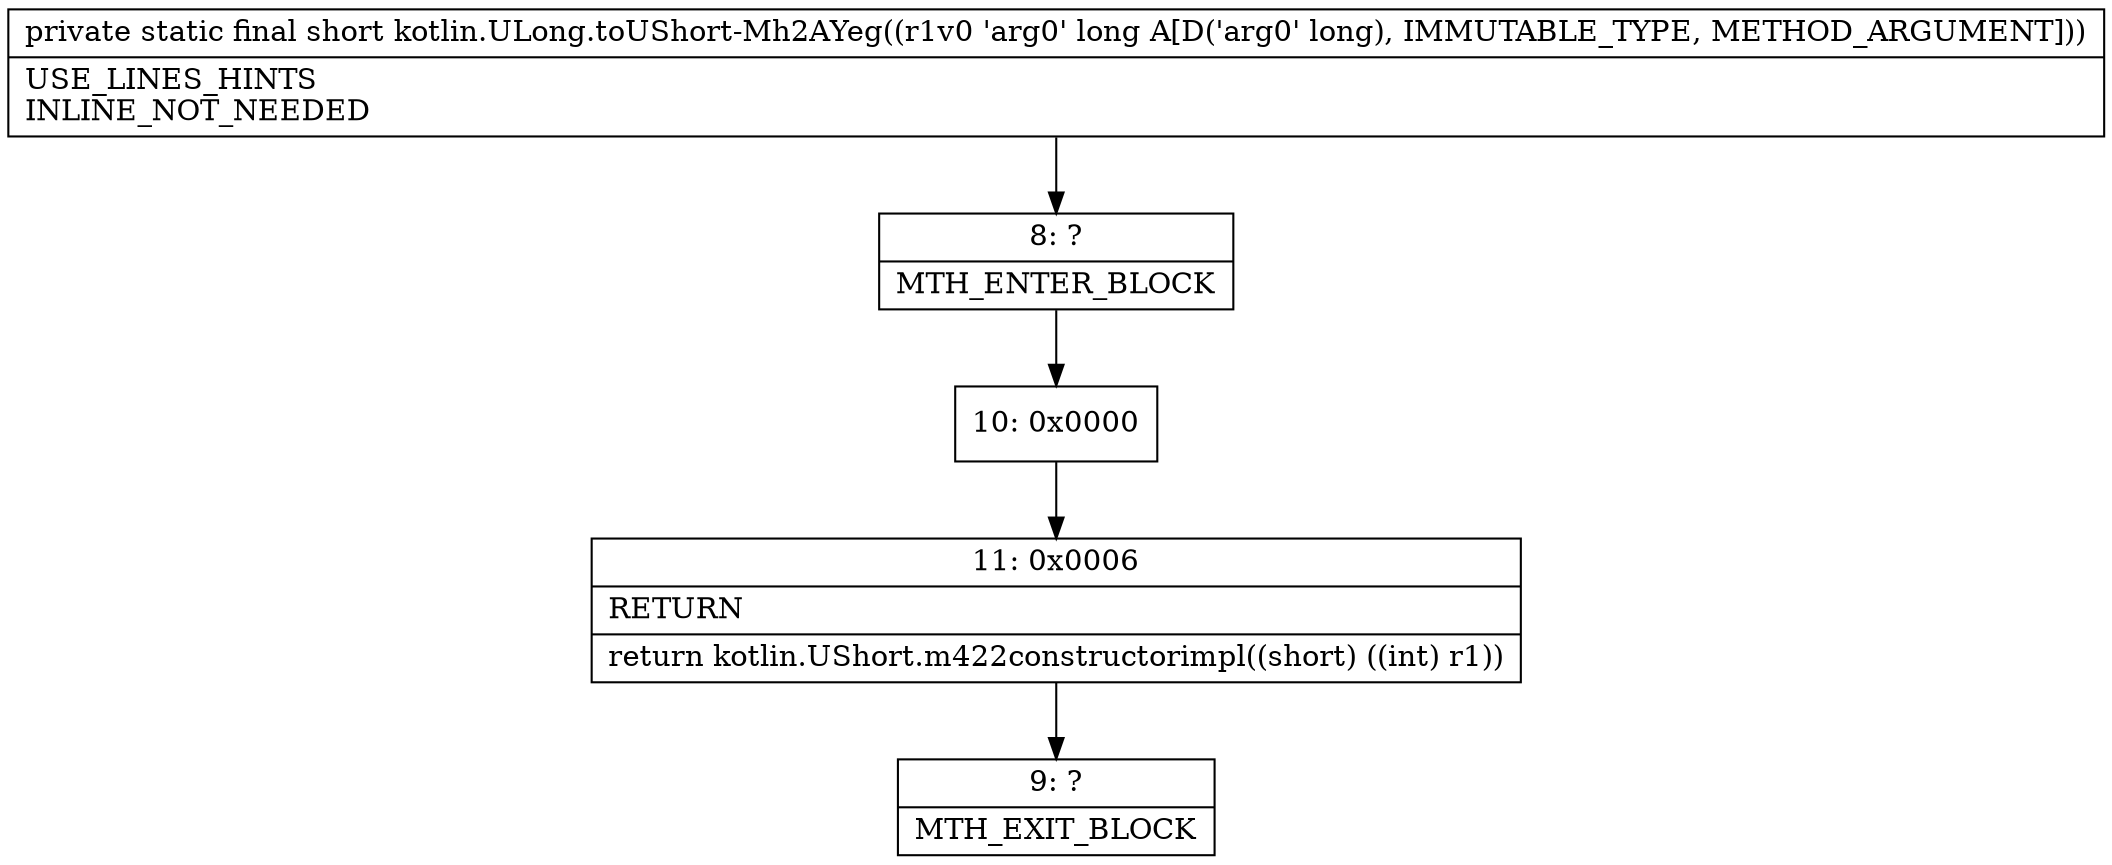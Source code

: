 digraph "CFG forkotlin.ULong.toUShort\-Mh2AYeg(J)S" {
Node_8 [shape=record,label="{8\:\ ?|MTH_ENTER_BLOCK\l}"];
Node_10 [shape=record,label="{10\:\ 0x0000}"];
Node_11 [shape=record,label="{11\:\ 0x0006|RETURN\l|return kotlin.UShort.m422constructorimpl((short) ((int) r1))\l}"];
Node_9 [shape=record,label="{9\:\ ?|MTH_EXIT_BLOCK\l}"];
MethodNode[shape=record,label="{private static final short kotlin.ULong.toUShort\-Mh2AYeg((r1v0 'arg0' long A[D('arg0' long), IMMUTABLE_TYPE, METHOD_ARGUMENT]))  | USE_LINES_HINTS\lINLINE_NOT_NEEDED\l}"];
MethodNode -> Node_8;Node_8 -> Node_10;
Node_10 -> Node_11;
Node_11 -> Node_9;
}

